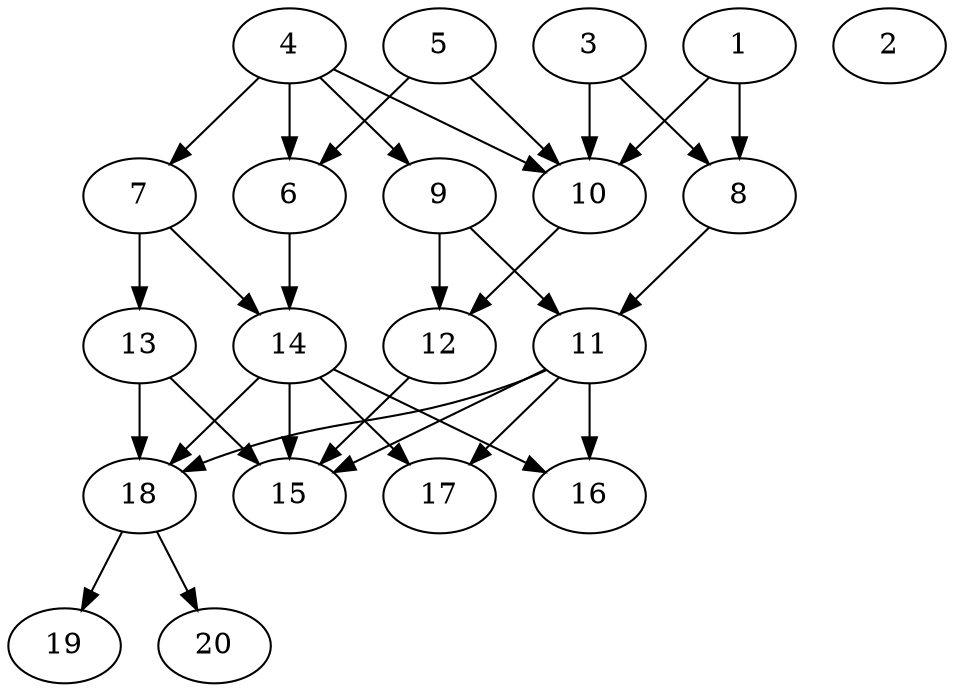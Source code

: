 // DAG automatically generated by daggen at Tue Jul 23 14:31:37 2019
// ./daggen --dot -n 20 --ccr 0.3 --fat 0.5 --regular 0.5 --density 0.8 --mindata 5242880 --maxdata 52428800 
digraph G {
  1 [size="165041493", alpha="0.18", expect_size="49512448"] 
  1 -> 8 [size ="49512448"]
  1 -> 10 [size ="49512448"]
  2 [size="38877867", alpha="0.18", expect_size="11663360"] 
  3 [size="67532800", alpha="0.16", expect_size="20259840"] 
  3 -> 8 [size ="20259840"]
  3 -> 10 [size ="20259840"]
  4 [size="80066560", alpha="0.14", expect_size="24019968"] 
  4 -> 6 [size ="24019968"]
  4 -> 7 [size ="24019968"]
  4 -> 9 [size ="24019968"]
  4 -> 10 [size ="24019968"]
  5 [size="83759787", alpha="0.14", expect_size="25127936"] 
  5 -> 6 [size ="25127936"]
  5 -> 10 [size ="25127936"]
  6 [size="155596800", alpha="0.14", expect_size="46679040"] 
  6 -> 14 [size ="46679040"]
  7 [size="138390187", alpha="0.01", expect_size="41517056"] 
  7 -> 13 [size ="41517056"]
  7 -> 14 [size ="41517056"]
  8 [size="45004800", alpha="0.14", expect_size="13501440"] 
  8 -> 11 [size ="13501440"]
  9 [size="105956693", alpha="0.13", expect_size="31787008"] 
  9 -> 11 [size ="31787008"]
  9 -> 12 [size ="31787008"]
  10 [size="84230827", alpha="0.08", expect_size="25269248"] 
  10 -> 12 [size ="25269248"]
  11 [size="99072000", alpha="0.15", expect_size="29721600"] 
  11 -> 15 [size ="29721600"]
  11 -> 16 [size ="29721600"]
  11 -> 17 [size ="29721600"]
  11 -> 18 [size ="29721600"]
  12 [size="85558613", alpha="0.12", expect_size="25667584"] 
  12 -> 15 [size ="25667584"]
  13 [size="71666347", alpha="0.06", expect_size="21499904"] 
  13 -> 15 [size ="21499904"]
  13 -> 18 [size ="21499904"]
  14 [size="39922347", alpha="0.08", expect_size="11976704"] 
  14 -> 15 [size ="11976704"]
  14 -> 16 [size ="11976704"]
  14 -> 17 [size ="11976704"]
  14 -> 18 [size ="11976704"]
  15 [size="146711893", alpha="0.09", expect_size="44013568"] 
  16 [size="98235733", alpha="0.07", expect_size="29470720"] 
  17 [size="47988053", alpha="0.19", expect_size="14396416"] 
  18 [size="54732800", alpha="0.07", expect_size="16419840"] 
  18 -> 19 [size ="16419840"]
  18 -> 20 [size ="16419840"]
  19 [size="162764800", alpha="0.08", expect_size="48829440"] 
  20 [size="105710933", alpha="0.03", expect_size="31713280"] 
}
